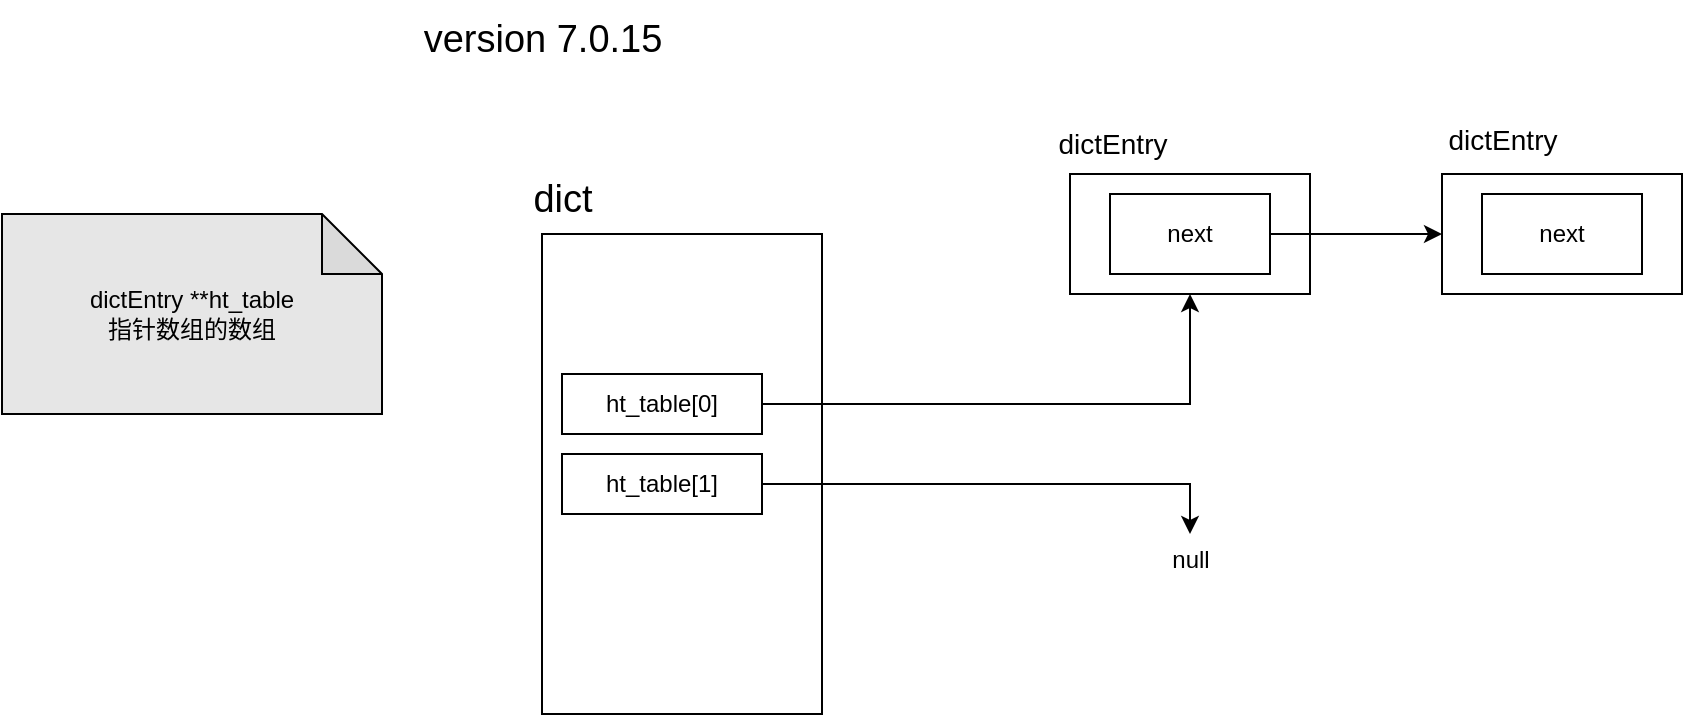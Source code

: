 <mxfile version="26.2.12">
  <diagram name="第 1 页" id="94je1vxSOdhImaoz7nrM">
    <mxGraphModel dx="2063" dy="790" grid="1" gridSize="10" guides="1" tooltips="1" connect="1" arrows="1" fold="1" page="1" pageScale="1" pageWidth="827" pageHeight="1169" math="0" shadow="0">
      <root>
        <mxCell id="0" />
        <mxCell id="1" parent="0" />
        <mxCell id="Xx1ZGW-cqv-4vBmC9HKy-1" value="&lt;div&gt;&lt;div&gt;&lt;br&gt;&lt;/div&gt;&lt;/div&gt;" style="rounded=0;whiteSpace=wrap;html=1;" vertex="1" parent="1">
          <mxGeometry x="30" y="230" width="140" height="240" as="geometry" />
        </mxCell>
        <mxCell id="Xx1ZGW-cqv-4vBmC9HKy-2" value="dict" style="text;html=1;align=center;verticalAlign=middle;resizable=0;points=[];autosize=1;strokeColor=none;fillColor=none;fontSize=19;" vertex="1" parent="1">
          <mxGeometry x="15" y="193" width="50" height="40" as="geometry" />
        </mxCell>
        <mxCell id="Xx1ZGW-cqv-4vBmC9HKy-6" value="" style="edgeStyle=orthogonalEdgeStyle;rounded=0;orthogonalLoop=1;jettySize=auto;html=1;" edge="1" parent="1" source="Xx1ZGW-cqv-4vBmC9HKy-3" target="Xx1ZGW-cqv-4vBmC9HKy-5">
          <mxGeometry relative="1" as="geometry" />
        </mxCell>
        <mxCell id="Xx1ZGW-cqv-4vBmC9HKy-9" value="" style="edgeStyle=orthogonalEdgeStyle;rounded=0;orthogonalLoop=1;jettySize=auto;html=1;entryX=0.5;entryY=0;entryDx=0;entryDy=0;exitX=1;exitY=0.5;exitDx=0;exitDy=0;" edge="1" parent="1" source="Xx1ZGW-cqv-4vBmC9HKy-18">
          <mxGeometry relative="1" as="geometry">
            <mxPoint x="354" y="380" as="targetPoint" />
            <Array as="points">
              <mxPoint x="354" y="355" />
            </Array>
          </mxGeometry>
        </mxCell>
        <mxCell id="Xx1ZGW-cqv-4vBmC9HKy-3" value="ht_table[0]" style="rounded=0;whiteSpace=wrap;html=1;" vertex="1" parent="1">
          <mxGeometry x="40" y="300" width="100" height="30" as="geometry" />
        </mxCell>
        <mxCell id="Xx1ZGW-cqv-4vBmC9HKy-5" value="" style="whiteSpace=wrap;html=1;rounded=0;" vertex="1" parent="1">
          <mxGeometry x="294" y="200" width="120" height="60" as="geometry" />
        </mxCell>
        <mxCell id="Xx1ZGW-cqv-4vBmC9HKy-7" value="dictEntry" style="text;html=1;align=center;verticalAlign=middle;resizable=0;points=[];autosize=1;strokeColor=none;fillColor=none;fontSize=14;" vertex="1" parent="1">
          <mxGeometry x="275" y="170" width="80" height="30" as="geometry" />
        </mxCell>
        <mxCell id="Xx1ZGW-cqv-4vBmC9HKy-11" value="next" style="whiteSpace=wrap;html=1;rounded=0;" vertex="1" parent="1">
          <mxGeometry x="314" y="210" width="80" height="40" as="geometry" />
        </mxCell>
        <mxCell id="Xx1ZGW-cqv-4vBmC9HKy-13" value="" style="whiteSpace=wrap;html=1;rounded=0;" vertex="1" parent="1">
          <mxGeometry x="480" y="200" width="120" height="60" as="geometry" />
        </mxCell>
        <mxCell id="Xx1ZGW-cqv-4vBmC9HKy-14" value="next" style="whiteSpace=wrap;html=1;rounded=0;" vertex="1" parent="1">
          <mxGeometry x="500" y="210" width="80" height="40" as="geometry" />
        </mxCell>
        <mxCell id="Xx1ZGW-cqv-4vBmC9HKy-16" value="&lt;span style=&quot;font-size: 14px;&quot;&gt;dictEntry&lt;/span&gt;" style="text;html=1;align=center;verticalAlign=middle;resizable=0;points=[];autosize=1;strokeColor=none;fillColor=none;" vertex="1" parent="1">
          <mxGeometry x="470" y="168" width="80" height="30" as="geometry" />
        </mxCell>
        <mxCell id="Xx1ZGW-cqv-4vBmC9HKy-17" value="version 7.0.15" style="text;html=1;align=center;verticalAlign=middle;resizable=0;points=[];autosize=1;strokeColor=none;fillColor=none;fontSize=19;" vertex="1" parent="1">
          <mxGeometry x="-40" y="113" width="140" height="40" as="geometry" />
        </mxCell>
        <mxCell id="Xx1ZGW-cqv-4vBmC9HKy-15" style="edgeStyle=orthogonalEdgeStyle;rounded=0;orthogonalLoop=1;jettySize=auto;html=1;entryX=0;entryY=0.5;entryDx=0;entryDy=0;exitX=1;exitY=0.5;exitDx=0;exitDy=0;" edge="1" parent="1" source="Xx1ZGW-cqv-4vBmC9HKy-11" target="Xx1ZGW-cqv-4vBmC9HKy-13">
          <mxGeometry relative="1" as="geometry" />
        </mxCell>
        <mxCell id="Xx1ZGW-cqv-4vBmC9HKy-18" value="ht_table[1]" style="rounded=0;whiteSpace=wrap;html=1;" vertex="1" parent="1">
          <mxGeometry x="40" y="340" width="100" height="30" as="geometry" />
        </mxCell>
        <mxCell id="Xx1ZGW-cqv-4vBmC9HKy-19" value="null" style="text;html=1;align=center;verticalAlign=middle;resizable=0;points=[];autosize=1;strokeColor=none;fillColor=none;" vertex="1" parent="1">
          <mxGeometry x="334" y="378" width="40" height="30" as="geometry" />
        </mxCell>
        <mxCell id="Xx1ZGW-cqv-4vBmC9HKy-23" value="dictEntry **ht_table&lt;div style=&quot;text-wrap-mode: nowrap;&quot;&gt;&lt;span style=&quot;text-wrap-mode: wrap;&quot;&gt;指针数组的数组&lt;/span&gt;&lt;/div&gt;" style="shape=note;whiteSpace=wrap;html=1;backgroundOutline=1;darkOpacity=0.05;fillColor=#E6E6E6;" vertex="1" parent="1">
          <mxGeometry x="-240" y="220" width="190" height="100" as="geometry" />
        </mxCell>
      </root>
    </mxGraphModel>
  </diagram>
</mxfile>
